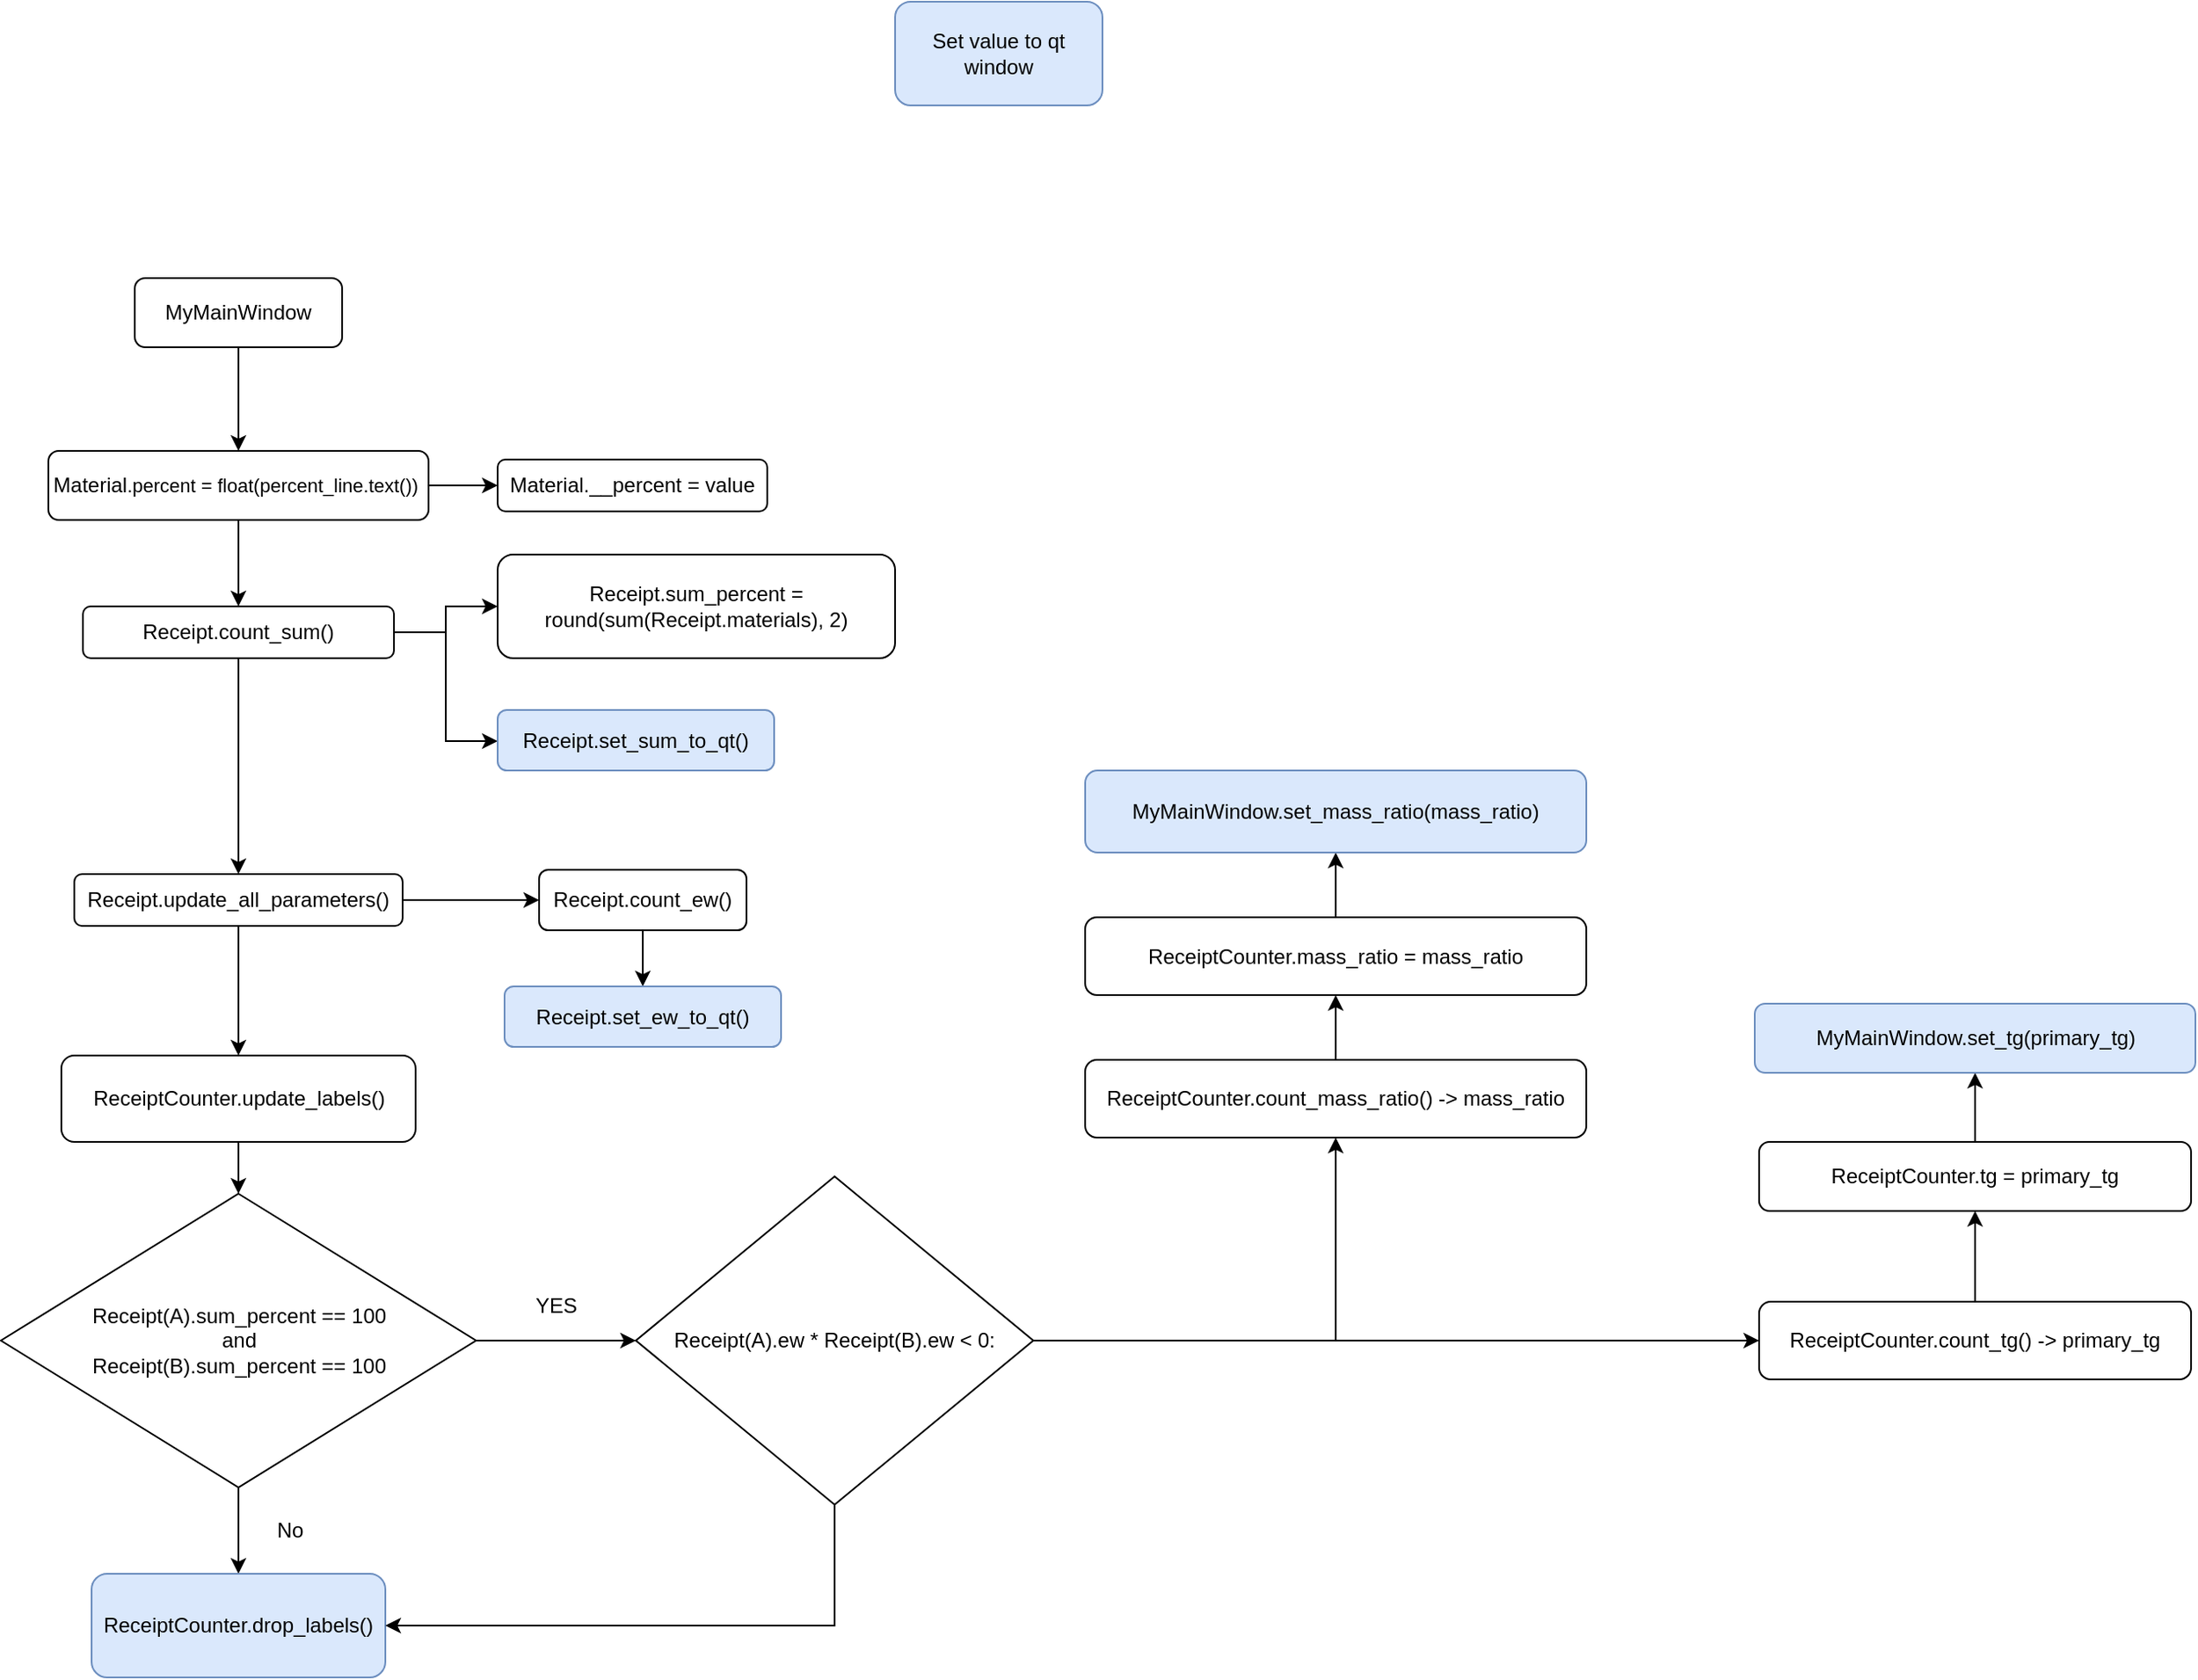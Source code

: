 <mxfile version="15.4.1" type="github">
  <diagram id="C5RBs43oDa-KdzZeNtuy" name="Page-1">
    <mxGraphModel dx="1061" dy="899" grid="1" gridSize="10" guides="1" tooltips="1" connect="1" arrows="1" fold="1" page="1" pageScale="1" pageWidth="827" pageHeight="1169" math="0" shadow="0">
      <root>
        <mxCell id="WIyWlLk6GJQsqaUBKTNV-0" />
        <mxCell id="WIyWlLk6GJQsqaUBKTNV-1" parent="WIyWlLk6GJQsqaUBKTNV-0" />
        <UserObject label="" id="fawvQyYBlEfIDo747mIC-1">
          <mxCell style="edgeStyle=orthogonalEdgeStyle;rounded=0;orthogonalLoop=1;jettySize=auto;html=1;entryX=0.5;entryY=0;entryDx=0;entryDy=0;" edge="1" parent="WIyWlLk6GJQsqaUBKTNV-1" source="WIyWlLk6GJQsqaUBKTNV-3" target="fawvQyYBlEfIDo747mIC-11">
            <mxGeometry x="-0.667" y="180" relative="1" as="geometry">
              <mxPoint x="200.0" y="320.0" as="targetPoint" />
              <Array as="points" />
              <mxPoint as="offset" />
            </mxGeometry>
          </mxCell>
        </UserObject>
        <mxCell id="WIyWlLk6GJQsqaUBKTNV-3" value="MyMainWindow" style="rounded=1;whiteSpace=wrap;html=1;fontSize=12;glass=0;strokeWidth=1;shadow=0;" parent="WIyWlLk6GJQsqaUBKTNV-1" vertex="1">
          <mxGeometry x="140" y="240" width="120" height="40" as="geometry" />
        </mxCell>
        <mxCell id="fawvQyYBlEfIDo747mIC-15" value="" style="edgeStyle=orthogonalEdgeStyle;rounded=0;orthogonalLoop=1;jettySize=auto;html=1;" edge="1" parent="WIyWlLk6GJQsqaUBKTNV-1" source="fawvQyYBlEfIDo747mIC-6" target="fawvQyYBlEfIDo747mIC-14">
          <mxGeometry relative="1" as="geometry">
            <Array as="points">
              <mxPoint x="320" y="445" />
              <mxPoint x="320" y="508" />
            </Array>
          </mxGeometry>
        </mxCell>
        <mxCell id="fawvQyYBlEfIDo747mIC-17" value="" style="edgeStyle=orthogonalEdgeStyle;rounded=0;orthogonalLoop=1;jettySize=auto;html=1;" edge="1" parent="WIyWlLk6GJQsqaUBKTNV-1" source="fawvQyYBlEfIDo747mIC-6" target="fawvQyYBlEfIDo747mIC-16">
          <mxGeometry relative="1" as="geometry" />
        </mxCell>
        <mxCell id="fawvQyYBlEfIDo747mIC-23" value="" style="edgeStyle=orthogonalEdgeStyle;rounded=0;orthogonalLoop=1;jettySize=auto;html=1;" edge="1" parent="WIyWlLk6GJQsqaUBKTNV-1" source="fawvQyYBlEfIDo747mIC-6" target="fawvQyYBlEfIDo747mIC-22">
          <mxGeometry relative="1" as="geometry" />
        </mxCell>
        <mxCell id="fawvQyYBlEfIDo747mIC-6" value="Receipt.count_sum()" style="rounded=1;whiteSpace=wrap;html=1;" vertex="1" parent="WIyWlLk6GJQsqaUBKTNV-1">
          <mxGeometry x="110" y="430" width="180" height="30" as="geometry" />
        </mxCell>
        <mxCell id="fawvQyYBlEfIDo747mIC-10" value="Material&lt;span&gt;.__percent = value&lt;/span&gt;" style="rounded=1;whiteSpace=wrap;html=1;" vertex="1" parent="WIyWlLk6GJQsqaUBKTNV-1">
          <mxGeometry x="350" y="345" width="156" height="30" as="geometry" />
        </mxCell>
        <mxCell id="fawvQyYBlEfIDo747mIC-12" value="" style="edgeStyle=orthogonalEdgeStyle;rounded=0;orthogonalLoop=1;jettySize=auto;html=1;" edge="1" parent="WIyWlLk6GJQsqaUBKTNV-1" source="fawvQyYBlEfIDo747mIC-11" target="fawvQyYBlEfIDo747mIC-10">
          <mxGeometry relative="1" as="geometry" />
        </mxCell>
        <mxCell id="fawvQyYBlEfIDo747mIC-13" value="" style="edgeStyle=orthogonalEdgeStyle;rounded=0;orthogonalLoop=1;jettySize=auto;html=1;" edge="1" parent="WIyWlLk6GJQsqaUBKTNV-1" source="fawvQyYBlEfIDo747mIC-11" target="fawvQyYBlEfIDo747mIC-6">
          <mxGeometry relative="1" as="geometry" />
        </mxCell>
        <mxCell id="fawvQyYBlEfIDo747mIC-11" value="Material&lt;span style=&quot;font-size: 11px ; background-color: rgb(255 , 255 , 255)&quot;&gt;.percent =&amp;nbsp;float(percent_line.text())&amp;nbsp;&lt;/span&gt;" style="rounded=1;whiteSpace=wrap;html=1;" vertex="1" parent="WIyWlLk6GJQsqaUBKTNV-1">
          <mxGeometry x="90" y="340" width="220" height="40" as="geometry" />
        </mxCell>
        <mxCell id="fawvQyYBlEfIDo747mIC-14" value="Receipt.set_sum_to_qt()" style="whiteSpace=wrap;html=1;rounded=1;fillColor=#dae8fc;strokeColor=#6c8ebf;" vertex="1" parent="WIyWlLk6GJQsqaUBKTNV-1">
          <mxGeometry x="350" y="490" width="160" height="35" as="geometry" />
        </mxCell>
        <mxCell id="fawvQyYBlEfIDo747mIC-19" value="" style="edgeStyle=orthogonalEdgeStyle;rounded=0;orthogonalLoop=1;jettySize=auto;html=1;" edge="1" parent="WIyWlLk6GJQsqaUBKTNV-1" source="fawvQyYBlEfIDo747mIC-16" target="fawvQyYBlEfIDo747mIC-18">
          <mxGeometry relative="1" as="geometry" />
        </mxCell>
        <mxCell id="fawvQyYBlEfIDo747mIC-21" value="" style="edgeStyle=orthogonalEdgeStyle;rounded=0;orthogonalLoop=1;jettySize=auto;html=1;entryX=0.5;entryY=0;entryDx=0;entryDy=0;" edge="1" parent="WIyWlLk6GJQsqaUBKTNV-1" source="fawvQyYBlEfIDo747mIC-16" target="fawvQyYBlEfIDo747mIC-20">
          <mxGeometry relative="1" as="geometry">
            <mxPoint x="204.0" y="702.5" as="targetPoint" />
          </mxGeometry>
        </mxCell>
        <mxCell id="fawvQyYBlEfIDo747mIC-16" value="Receipt.update_all_parameters()" style="rounded=1;whiteSpace=wrap;html=1;" vertex="1" parent="WIyWlLk6GJQsqaUBKTNV-1">
          <mxGeometry x="105" y="585" width="190" height="30" as="geometry" />
        </mxCell>
        <mxCell id="fawvQyYBlEfIDo747mIC-79" value="" style="edgeStyle=orthogonalEdgeStyle;rounded=0;orthogonalLoop=1;jettySize=auto;html=1;" edge="1" parent="WIyWlLk6GJQsqaUBKTNV-1" source="fawvQyYBlEfIDo747mIC-18" target="fawvQyYBlEfIDo747mIC-78">
          <mxGeometry relative="1" as="geometry" />
        </mxCell>
        <mxCell id="fawvQyYBlEfIDo747mIC-18" value="Receipt.count_ew()" style="whiteSpace=wrap;html=1;rounded=1;" vertex="1" parent="WIyWlLk6GJQsqaUBKTNV-1">
          <mxGeometry x="374" y="582.5" width="120" height="35" as="geometry" />
        </mxCell>
        <mxCell id="fawvQyYBlEfIDo747mIC-25" value="" style="edgeStyle=orthogonalEdgeStyle;rounded=0;orthogonalLoop=1;jettySize=auto;html=1;" edge="1" parent="WIyWlLk6GJQsqaUBKTNV-1" source="fawvQyYBlEfIDo747mIC-20" target="fawvQyYBlEfIDo747mIC-24">
          <mxGeometry relative="1" as="geometry" />
        </mxCell>
        <mxCell id="fawvQyYBlEfIDo747mIC-20" value="ReceiptCounter.update_labels()" style="whiteSpace=wrap;html=1;rounded=1;" vertex="1" parent="WIyWlLk6GJQsqaUBKTNV-1">
          <mxGeometry x="97.5" y="690" width="205" height="50" as="geometry" />
        </mxCell>
        <mxCell id="fawvQyYBlEfIDo747mIC-22" value="Receipt.sum_percent = round(sum(Receipt.materials), 2)" style="whiteSpace=wrap;html=1;rounded=1;" vertex="1" parent="WIyWlLk6GJQsqaUBKTNV-1">
          <mxGeometry x="350" y="400" width="230" height="60" as="geometry" />
        </mxCell>
        <mxCell id="fawvQyYBlEfIDo747mIC-32" value="" style="edgeStyle=orthogonalEdgeStyle;rounded=0;orthogonalLoop=1;jettySize=auto;html=1;" edge="1" parent="WIyWlLk6GJQsqaUBKTNV-1" source="fawvQyYBlEfIDo747mIC-24" target="fawvQyYBlEfIDo747mIC-31">
          <mxGeometry relative="1" as="geometry" />
        </mxCell>
        <mxCell id="fawvQyYBlEfIDo747mIC-63" value="" style="edgeStyle=orthogonalEdgeStyle;rounded=0;orthogonalLoop=1;jettySize=auto;html=1;" edge="1" parent="WIyWlLk6GJQsqaUBKTNV-1" source="fawvQyYBlEfIDo747mIC-24" target="fawvQyYBlEfIDo747mIC-44">
          <mxGeometry relative="1" as="geometry" />
        </mxCell>
        <mxCell id="fawvQyYBlEfIDo747mIC-24" value="&lt;span&gt;Receipt(A).&lt;/span&gt;sum_percent&amp;nbsp;== 100&lt;br&gt;and&lt;br&gt;Receipt(B).sum_percent&amp;nbsp;== 100" style="rhombus;whiteSpace=wrap;html=1;" vertex="1" parent="WIyWlLk6GJQsqaUBKTNV-1">
          <mxGeometry x="62.5" y="770" width="275" height="170" as="geometry" />
        </mxCell>
        <mxCell id="fawvQyYBlEfIDo747mIC-67" value="" style="edgeStyle=orthogonalEdgeStyle;rounded=0;orthogonalLoop=1;jettySize=auto;html=1;" edge="1" parent="WIyWlLk6GJQsqaUBKTNV-1" source="fawvQyYBlEfIDo747mIC-30" target="fawvQyYBlEfIDo747mIC-66">
          <mxGeometry relative="1" as="geometry" />
        </mxCell>
        <mxCell id="fawvQyYBlEfIDo747mIC-30" value="ReceiptCounter.count_mass_ratio() -&amp;gt; mass_ratio" style="rounded=1;whiteSpace=wrap;html=1;" vertex="1" parent="WIyWlLk6GJQsqaUBKTNV-1">
          <mxGeometry x="690" y="692.5" width="290" height="45" as="geometry" />
        </mxCell>
        <mxCell id="fawvQyYBlEfIDo747mIC-31" value="&lt;span&gt;ReceiptCounter.&lt;/span&gt;drop_labels()" style="rounded=1;whiteSpace=wrap;html=1;fillColor=#dae8fc;strokeColor=#6c8ebf;" vertex="1" parent="WIyWlLk6GJQsqaUBKTNV-1">
          <mxGeometry x="115" y="990" width="170" height="60" as="geometry" />
        </mxCell>
        <mxCell id="fawvQyYBlEfIDo747mIC-73" value="" style="edgeStyle=orthogonalEdgeStyle;rounded=0;orthogonalLoop=1;jettySize=auto;html=1;" edge="1" parent="WIyWlLk6GJQsqaUBKTNV-1" source="fawvQyYBlEfIDo747mIC-33" target="fawvQyYBlEfIDo747mIC-72">
          <mxGeometry relative="1" as="geometry" />
        </mxCell>
        <mxCell id="fawvQyYBlEfIDo747mIC-33" value="ReceiptCounter.count_tg() -&amp;gt; primary_tg" style="rounded=1;whiteSpace=wrap;html=1;" vertex="1" parent="WIyWlLk6GJQsqaUBKTNV-1">
          <mxGeometry x="1080" y="832.5" width="250" height="45" as="geometry" />
        </mxCell>
        <mxCell id="fawvQyYBlEfIDo747mIC-37" value="YES" style="text;html=1;strokeColor=none;fillColor=none;align=center;verticalAlign=middle;whiteSpace=wrap;rounded=0;" vertex="1" parent="WIyWlLk6GJQsqaUBKTNV-1">
          <mxGeometry x="353.5" y="820" width="60" height="30" as="geometry" />
        </mxCell>
        <mxCell id="fawvQyYBlEfIDo747mIC-39" value="No" style="text;html=1;strokeColor=none;fillColor=none;align=center;verticalAlign=middle;whiteSpace=wrap;rounded=0;" vertex="1" parent="WIyWlLk6GJQsqaUBKTNV-1">
          <mxGeometry x="200" y="950" width="60" height="30" as="geometry" />
        </mxCell>
        <mxCell id="fawvQyYBlEfIDo747mIC-64" style="edgeStyle=orthogonalEdgeStyle;rounded=0;orthogonalLoop=1;jettySize=auto;html=1;" edge="1" parent="WIyWlLk6GJQsqaUBKTNV-1" source="fawvQyYBlEfIDo747mIC-44" target="fawvQyYBlEfIDo747mIC-30">
          <mxGeometry relative="1" as="geometry" />
        </mxCell>
        <mxCell id="fawvQyYBlEfIDo747mIC-65" style="edgeStyle=orthogonalEdgeStyle;rounded=0;orthogonalLoop=1;jettySize=auto;html=1;entryX=0;entryY=0.5;entryDx=0;entryDy=0;" edge="1" parent="WIyWlLk6GJQsqaUBKTNV-1" source="fawvQyYBlEfIDo747mIC-44" target="fawvQyYBlEfIDo747mIC-33">
          <mxGeometry relative="1" as="geometry" />
        </mxCell>
        <mxCell id="fawvQyYBlEfIDo747mIC-44" value="Receipt(A).ew * Receipt(B).ew &amp;lt; 0:" style="rhombus;whiteSpace=wrap;html=1;" vertex="1" parent="WIyWlLk6GJQsqaUBKTNV-1">
          <mxGeometry x="430" y="760" width="230" height="190" as="geometry" />
        </mxCell>
        <mxCell id="fawvQyYBlEfIDo747mIC-58" style="edgeStyle=orthogonalEdgeStyle;rounded=0;orthogonalLoop=1;jettySize=auto;html=1;entryX=1;entryY=0.5;entryDx=0;entryDy=0;exitX=0.5;exitY=1;exitDx=0;exitDy=0;" edge="1" parent="WIyWlLk6GJQsqaUBKTNV-1" source="fawvQyYBlEfIDo747mIC-44" target="fawvQyYBlEfIDo747mIC-31">
          <mxGeometry relative="1" as="geometry">
            <mxPoint x="650" y="1082.5" as="sourcePoint" />
          </mxGeometry>
        </mxCell>
        <mxCell id="fawvQyYBlEfIDo747mIC-71" value="" style="edgeStyle=orthogonalEdgeStyle;rounded=0;orthogonalLoop=1;jettySize=auto;html=1;" edge="1" parent="WIyWlLk6GJQsqaUBKTNV-1" source="fawvQyYBlEfIDo747mIC-66" target="fawvQyYBlEfIDo747mIC-70">
          <mxGeometry relative="1" as="geometry" />
        </mxCell>
        <mxCell id="fawvQyYBlEfIDo747mIC-66" value="&lt;span&gt;ReceiptCounter.mass_ratio =&amp;nbsp;&lt;/span&gt;mass_ratio" style="whiteSpace=wrap;html=1;rounded=1;" vertex="1" parent="WIyWlLk6GJQsqaUBKTNV-1">
          <mxGeometry x="690" y="610" width="290" height="45" as="geometry" />
        </mxCell>
        <mxCell id="fawvQyYBlEfIDo747mIC-70" value="MyMainWindow.set_mass_ratio(mass_ratio)" style="whiteSpace=wrap;html=1;rounded=1;fillColor=#dae8fc;strokeColor=#6c8ebf;" vertex="1" parent="WIyWlLk6GJQsqaUBKTNV-1">
          <mxGeometry x="690" y="525" width="290" height="47.5" as="geometry" />
        </mxCell>
        <mxCell id="fawvQyYBlEfIDo747mIC-76" value="" style="edgeStyle=orthogonalEdgeStyle;rounded=0;orthogonalLoop=1;jettySize=auto;html=1;" edge="1" parent="WIyWlLk6GJQsqaUBKTNV-1" source="fawvQyYBlEfIDo747mIC-72" target="fawvQyYBlEfIDo747mIC-75">
          <mxGeometry relative="1" as="geometry" />
        </mxCell>
        <mxCell id="fawvQyYBlEfIDo747mIC-72" value="ReceiptCounter.tg = primary_tg" style="whiteSpace=wrap;html=1;rounded=1;" vertex="1" parent="WIyWlLk6GJQsqaUBKTNV-1">
          <mxGeometry x="1080" y="740" width="250" height="40" as="geometry" />
        </mxCell>
        <mxCell id="fawvQyYBlEfIDo747mIC-75" value="MyMainWindow.set_tg(primary_tg)" style="whiteSpace=wrap;html=1;rounded=1;fillColor=#dae8fc;strokeColor=#6c8ebf;" vertex="1" parent="WIyWlLk6GJQsqaUBKTNV-1">
          <mxGeometry x="1077.5" y="660" width="255" height="40" as="geometry" />
        </mxCell>
        <mxCell id="fawvQyYBlEfIDo747mIC-77" value="Set value to qt window" style="rounded=1;whiteSpace=wrap;html=1;fillColor=#dae8fc;strokeColor=#6c8ebf;" vertex="1" parent="WIyWlLk6GJQsqaUBKTNV-1">
          <mxGeometry x="580" y="80" width="120" height="60" as="geometry" />
        </mxCell>
        <mxCell id="fawvQyYBlEfIDo747mIC-78" value="Receipt.set_ew_to_qt()" style="whiteSpace=wrap;html=1;rounded=1;fillColor=#dae8fc;strokeColor=#6c8ebf;" vertex="1" parent="WIyWlLk6GJQsqaUBKTNV-1">
          <mxGeometry x="354" y="650" width="160" height="35" as="geometry" />
        </mxCell>
      </root>
    </mxGraphModel>
  </diagram>
</mxfile>

